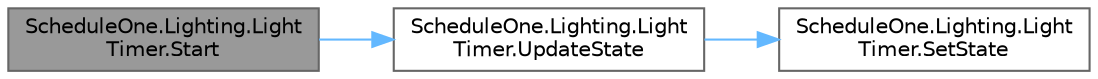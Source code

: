 digraph "ScheduleOne.Lighting.LightTimer.Start"
{
 // LATEX_PDF_SIZE
  bgcolor="transparent";
  edge [fontname=Helvetica,fontsize=10,labelfontname=Helvetica,labelfontsize=10];
  node [fontname=Helvetica,fontsize=10,shape=box,height=0.2,width=0.4];
  rankdir="LR";
  Node1 [id="Node000001",label="ScheduleOne.Lighting.Light\lTimer.Start",height=0.2,width=0.4,color="gray40", fillcolor="grey60", style="filled", fontcolor="black",tooltip=" "];
  Node1 -> Node2 [id="edge1_Node000001_Node000002",color="steelblue1",style="solid",tooltip=" "];
  Node2 [id="Node000002",label="ScheduleOne.Lighting.Light\lTimer.UpdateState",height=0.2,width=0.4,color="grey40", fillcolor="white", style="filled",URL="$class_schedule_one_1_1_lighting_1_1_light_timer.html#a570c43764224cddbd750ccd65033af77",tooltip=" "];
  Node2 -> Node3 [id="edge2_Node000002_Node000003",color="steelblue1",style="solid",tooltip=" "];
  Node3 [id="Node000003",label="ScheduleOne.Lighting.Light\lTimer.SetState",height=0.2,width=0.4,color="grey40", fillcolor="white", style="filled",URL="$class_schedule_one_1_1_lighting_1_1_light_timer.html#a461f87aaa904560a5962aefe7939c35d",tooltip=" "];
}
